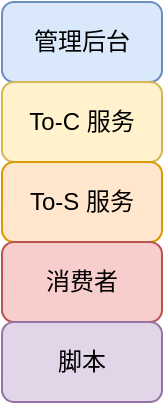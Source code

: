 <mxfile version="25.0.3">
  <diagram name="第 1 页" id="sqwh9HDvDgY0L5kGwlWT">
    <mxGraphModel dx="1026" dy="650" grid="1" gridSize="10" guides="1" tooltips="1" connect="1" arrows="1" fold="1" page="1" pageScale="1" pageWidth="3200" pageHeight="2400" math="0" shadow="0">
      <root>
        <mxCell id="0" />
        <mxCell id="1" parent="0" />
        <mxCell id="KY9enkxKX4iUOgCPwHwl-3" value="管理后台" style="rounded=1;whiteSpace=wrap;html=1;fillColor=#dae8fc;strokeColor=#6c8ebf;" vertex="1" parent="1">
          <mxGeometry x="520" y="520" width="80" height="40" as="geometry" />
        </mxCell>
        <mxCell id="KY9enkxKX4iUOgCPwHwl-4" value="To-C 服务" style="rounded=1;whiteSpace=wrap;html=1;fillColor=#fff2cc;strokeColor=#d6b656;" vertex="1" parent="1">
          <mxGeometry x="520" y="560" width="80" height="40" as="geometry" />
        </mxCell>
        <mxCell id="KY9enkxKX4iUOgCPwHwl-5" value="To-S 服务" style="rounded=1;whiteSpace=wrap;html=1;fillColor=#ffe6cc;strokeColor=#d79b00;" vertex="1" parent="1">
          <mxGeometry x="520" y="600" width="80" height="40" as="geometry" />
        </mxCell>
        <mxCell id="KY9enkxKX4iUOgCPwHwl-6" value="消费者" style="rounded=1;whiteSpace=wrap;html=1;fillColor=#f8cecc;strokeColor=#b85450;" vertex="1" parent="1">
          <mxGeometry x="520" y="640" width="80" height="40" as="geometry" />
        </mxCell>
        <mxCell id="KY9enkxKX4iUOgCPwHwl-7" value="脚本" style="rounded=1;whiteSpace=wrap;html=1;fillColor=#e1d5e7;strokeColor=#9673a6;" vertex="1" parent="1">
          <mxGeometry x="520" y="680" width="80" height="40" as="geometry" />
        </mxCell>
      </root>
    </mxGraphModel>
  </diagram>
</mxfile>
